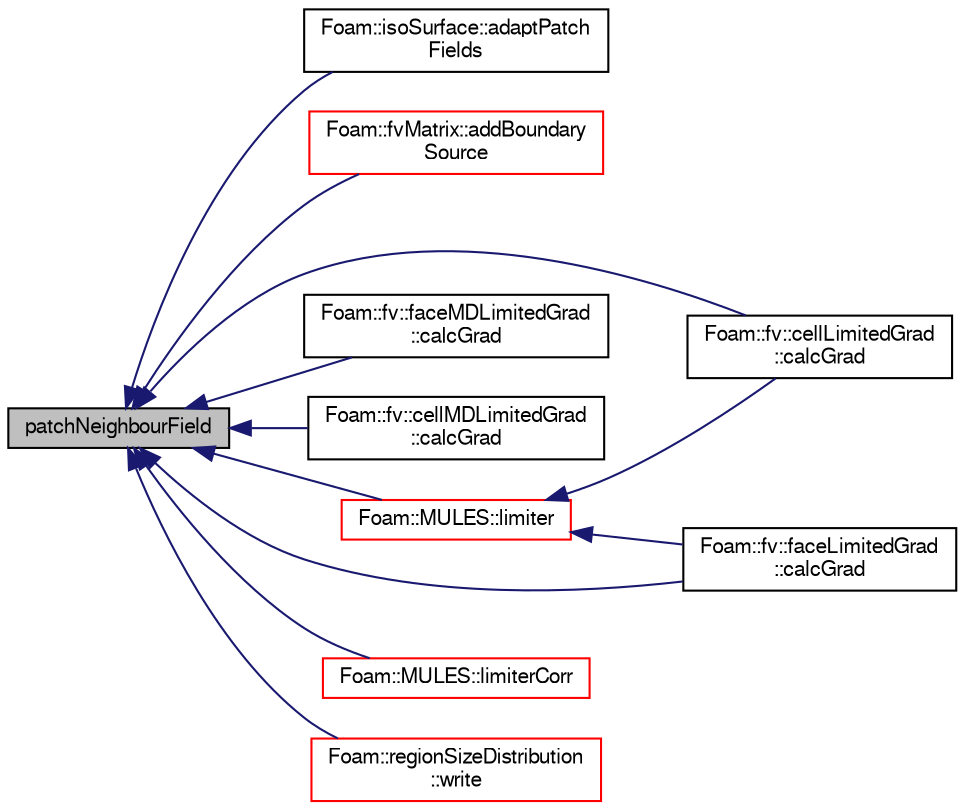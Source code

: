 digraph "patchNeighbourField"
{
  bgcolor="transparent";
  edge [fontname="FreeSans",fontsize="10",labelfontname="FreeSans",labelfontsize="10"];
  node [fontname="FreeSans",fontsize="10",shape=record];
  rankdir="LR";
  Node1452 [label="patchNeighbourField",height=0.2,width=0.4,color="black", fillcolor="grey75", style="filled", fontcolor="black"];
  Node1452 -> Node1453 [dir="back",color="midnightblue",fontsize="10",style="solid",fontname="FreeSans"];
  Node1453 [label="Foam::isoSurface::adaptPatch\lFields",height=0.2,width=0.4,color="black",URL="$a29346.html#a1f3e6ea9cc829d5a8fb0f0bb735cc434"];
  Node1452 -> Node1454 [dir="back",color="midnightblue",fontsize="10",style="solid",fontname="FreeSans"];
  Node1454 [label="Foam::fvMatrix::addBoundary\lSource",height=0.2,width=0.4,color="red",URL="$a22358.html#a8c23a6a80a98b5d14c02c08e38989bc2"];
  Node1452 -> Node1482 [dir="back",color="midnightblue",fontsize="10",style="solid",fontname="FreeSans"];
  Node1482 [label="Foam::fv::cellLimitedGrad\l::calcGrad",height=0.2,width=0.4,color="black",URL="$a22562.html#a407cbc6dd7a58b7675a05977b4cbed53"];
  Node1452 -> Node1483 [dir="back",color="midnightblue",fontsize="10",style="solid",fontname="FreeSans"];
  Node1483 [label="Foam::fv::faceMDLimitedGrad\l::calcGrad",height=0.2,width=0.4,color="black",URL="$a22574.html#a407cbc6dd7a58b7675a05977b4cbed53"];
  Node1452 -> Node1484 [dir="back",color="midnightblue",fontsize="10",style="solid",fontname="FreeSans"];
  Node1484 [label="Foam::fv::cellMDLimitedGrad\l::calcGrad",height=0.2,width=0.4,color="black",URL="$a22566.html#a407cbc6dd7a58b7675a05977b4cbed53"];
  Node1452 -> Node1485 [dir="back",color="midnightblue",fontsize="10",style="solid",fontname="FreeSans"];
  Node1485 [label="Foam::fv::faceLimitedGrad\l::calcGrad",height=0.2,width=0.4,color="black",URL="$a22570.html#a407cbc6dd7a58b7675a05977b4cbed53"];
  Node1452 -> Node1486 [dir="back",color="midnightblue",fontsize="10",style="solid",fontname="FreeSans"];
  Node1486 [label="Foam::MULES::limiter",height=0.2,width=0.4,color="red",URL="$a21136.html#ae90eb6b771613f9ffe9bbe814bc2d479"];
  Node1486 -> Node1482 [dir="back",color="midnightblue",fontsize="10",style="solid",fontname="FreeSans"];
  Node1486 -> Node1485 [dir="back",color="midnightblue",fontsize="10",style="solid",fontname="FreeSans"];
  Node1452 -> Node1513 [dir="back",color="midnightblue",fontsize="10",style="solid",fontname="FreeSans"];
  Node1513 [label="Foam::MULES::limiterCorr",height=0.2,width=0.4,color="red",URL="$a21136.html#a38e5d08438513810310daf8913dc4917"];
  Node1452 -> Node1520 [dir="back",color="midnightblue",fontsize="10",style="solid",fontname="FreeSans"];
  Node1520 [label="Foam::regionSizeDistribution\l::write",height=0.2,width=0.4,color="red",URL="$a28766.html#aac759501cf6c7895a70eecbef0226ae1",tooltip="Calculate the regionSizeDistribution and write. "];
}

